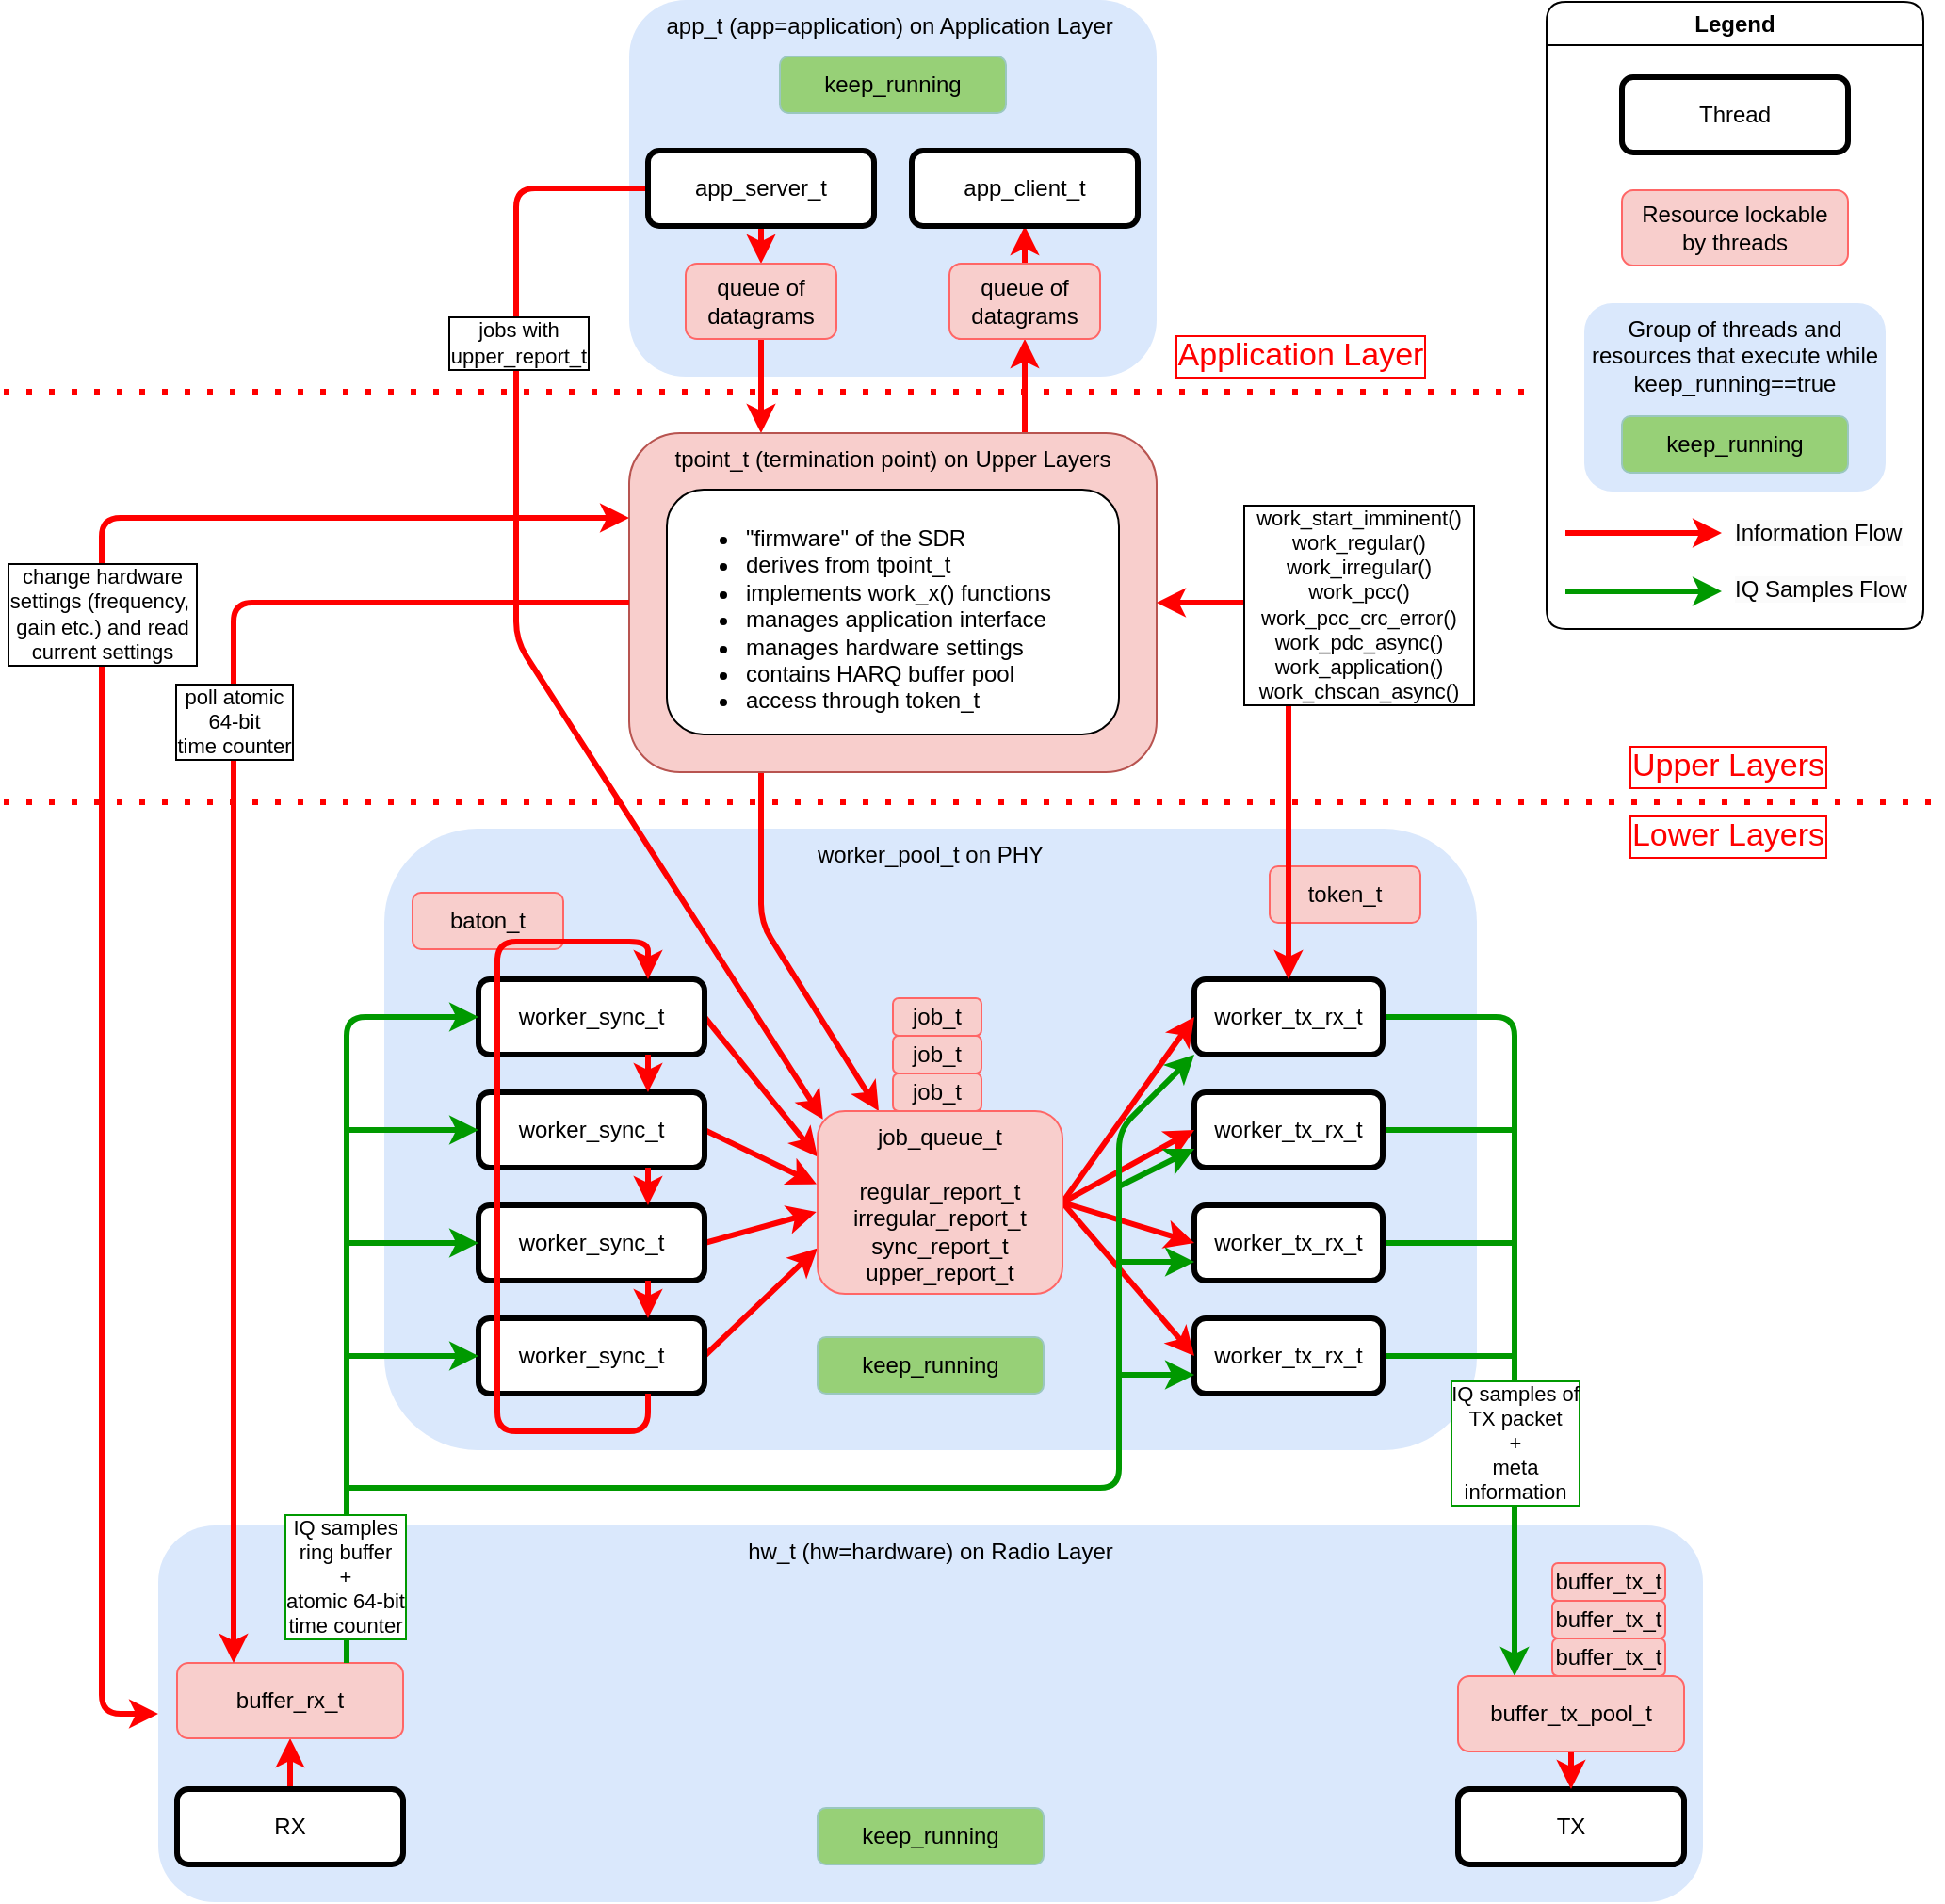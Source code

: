 <mxfile version="27.0.5">
  <diagram id="aQhpeuAyKN3efvRNQwSn" name="Draft 0">
    <mxGraphModel dx="1720" dy="1135" grid="0" gridSize="10" guides="0" tooltips="1" connect="1" arrows="1" fold="1" page="1" pageScale="1" pageWidth="1169" pageHeight="1654" math="0" shadow="0">
      <root>
        <mxCell id="0" />
        <mxCell id="1" parent="0" />
        <mxCell id="fcTpW-OK2idnTcLYPNtl-1" value="" style="endArrow=none;dashed=1;html=1;dashPattern=1 3;strokeWidth=3;rounded=0;strokeColor=light-dark(#ff0000, #ededed);" parent="1" edge="1">
          <mxGeometry width="50" height="50" relative="1" as="geometry">
            <mxPoint x="108" y="258" as="sourcePoint" />
            <mxPoint x="921" y="258" as="targetPoint" />
          </mxGeometry>
        </mxCell>
        <mxCell id="gou46OdMyQ_DH9dvmqBt-81" value="worker_pool_t on PHY" style="rounded=1;whiteSpace=wrap;html=1;fillColor=#dae8fc;strokeColor=none;verticalAlign=top;dashed=1;" parent="1" vertex="1">
          <mxGeometry x="310" y="490" width="580" height="330" as="geometry" />
        </mxCell>
        <mxCell id="vZWcNvBMRIUGTZHltfeC-5" value="" style="endArrow=classic;html=1;rounded=1;exitX=0.25;exitY=1;exitDx=0;exitDy=0;entryX=0.25;entryY=0;entryDx=0;entryDy=0;strokeColor=light-dark(#ff0000, #ededed);strokeWidth=3;" parent="1" source="tikB4HTSyY_nNc-XHg-T-57" target="tikB4HTSyY_nNc-XHg-T-13" edge="1">
          <mxGeometry width="50" height="50" relative="1" as="geometry">
            <mxPoint x="570" y="440" as="sourcePoint" />
            <mxPoint x="529" y="629" as="targetPoint" />
            <Array as="points">
              <mxPoint x="510" y="540" />
            </Array>
          </mxGeometry>
        </mxCell>
        <mxCell id="gou46OdMyQ_DH9dvmqBt-85" value="app_t (app=application) on Application Layer&amp;nbsp;" style="rounded=1;whiteSpace=wrap;html=1;fillColor=#dae8fc;strokeColor=none;verticalAlign=top;dashed=1;" parent="1" vertex="1">
          <mxGeometry x="440" y="50" width="280" height="200" as="geometry" />
        </mxCell>
        <mxCell id="A43RT7BLHncz933INCX8-49" value="" style="endArrow=classic;html=1;rounded=1;exitX=0;exitY=0.5;exitDx=0;exitDy=0;entryX=0.022;entryY=0.045;entryDx=0;entryDy=0;strokeColor=light-dark(#ff0000, #ededed);strokeWidth=3;entryPerimeter=0;" parent="1" source="gou46OdMyQ_DH9dvmqBt-38" target="tikB4HTSyY_nNc-XHg-T-13" edge="1">
          <mxGeometry width="50" height="50" relative="1" as="geometry">
            <mxPoint x="100" y="210" as="sourcePoint" />
            <mxPoint x="380" y="450" as="targetPoint" />
            <Array as="points">
              <mxPoint x="380" y="150" />
              <mxPoint x="380" y="390" />
            </Array>
          </mxGeometry>
        </mxCell>
        <mxCell id="A43RT7BLHncz933INCX8-51" value="jobs with&lt;br&gt;upper_report_t" style="edgeLabel;html=1;align=center;verticalAlign=middle;resizable=0;points=[];labelBorderColor=default;rounded=1;" parent="A43RT7BLHncz933INCX8-49" vertex="1" connectable="0">
          <mxGeometry x="-0.503" y="1" relative="1" as="geometry">
            <mxPoint as="offset" />
          </mxGeometry>
        </mxCell>
        <mxCell id="gou46OdMyQ_DH9dvmqBt-82" value="hw_t (hw=hardware) on Radio Layer" style="rounded=1;whiteSpace=wrap;html=1;fillColor=#dae8fc;strokeColor=none;verticalAlign=top;dashed=1;" parent="1" vertex="1">
          <mxGeometry x="190" y="860" width="820" height="200" as="geometry" />
        </mxCell>
        <mxCell id="tikB4HTSyY_nNc-XHg-T-27" value="" style="endArrow=classic;html=1;rounded=1;entryX=0.25;entryY=0;entryDx=0;entryDy=0;exitX=1;exitY=0.5;exitDx=0;exitDy=0;strokeColor=#009900;strokeWidth=3;" parent="1" source="tikB4HTSyY_nNc-XHg-T-18" target="tikB4HTSyY_nNc-XHg-T-26" edge="1">
          <mxGeometry width="50" height="50" relative="1" as="geometry">
            <mxPoint x="1000" y="870" as="sourcePoint" />
            <mxPoint x="1050" y="820" as="targetPoint" />
            <Array as="points">
              <mxPoint x="910" y="590" />
            </Array>
          </mxGeometry>
        </mxCell>
        <mxCell id="A43RT7BLHncz933INCX8-69" value="IQ samples of&lt;div&gt;TX packet&lt;br style=&quot;border-color: var(--border-color);&quot;&gt;+&lt;br style=&quot;border-color: var(--border-color);&quot;&gt;meta&lt;br&gt;information&lt;/div&gt;" style="edgeLabel;html=1;align=center;verticalAlign=middle;resizable=0;points=[];labelBorderColor=#009900;rounded=1;" parent="tikB4HTSyY_nNc-XHg-T-27" vertex="1" connectable="0">
          <mxGeometry x="0.496" y="-2" relative="1" as="geometry">
            <mxPoint x="2" y="-18" as="offset" />
          </mxGeometry>
        </mxCell>
        <mxCell id="gou46OdMyQ_DH9dvmqBt-74" value="baton_t" style="rounded=1;whiteSpace=wrap;html=1;fillColor=#f8cecc;strokeColor=#FF6666;strokeWidth=1;" parent="1" vertex="1">
          <mxGeometry x="325" y="524" width="80" height="30" as="geometry" />
        </mxCell>
        <mxCell id="tikB4HTSyY_nNc-XHg-T-16" value="" style="endArrow=classic;html=1;rounded=1;exitX=1;exitY=0.5;exitDx=0;exitDy=0;entryX=-0.005;entryY=0.552;entryDx=0;entryDy=0;entryPerimeter=0;strokeColor=#FF0000;strokeWidth=3;" parent="1" source="tikB4HTSyY_nNc-XHg-T-9" target="tikB4HTSyY_nNc-XHg-T-13" edge="1">
          <mxGeometry width="50" height="50" relative="1" as="geometry">
            <mxPoint x="540" y="610" as="sourcePoint" />
            <mxPoint x="539" y="684" as="targetPoint" />
          </mxGeometry>
        </mxCell>
        <mxCell id="tikB4HTSyY_nNc-XHg-T-15" value="" style="endArrow=classic;html=1;rounded=1;exitX=1;exitY=0.5;exitDx=0;exitDy=0;entryX=-0.004;entryY=0.4;entryDx=0;entryDy=0;entryPerimeter=0;strokeColor=#FF0000;strokeWidth=3;" parent="1" source="tikB4HTSyY_nNc-XHg-T-4" target="tikB4HTSyY_nNc-XHg-T-13" edge="1">
          <mxGeometry width="50" height="50" relative="1" as="geometry">
            <mxPoint x="530" y="600" as="sourcePoint" />
            <mxPoint x="628" y="713" as="targetPoint" />
          </mxGeometry>
        </mxCell>
        <mxCell id="tikB4HTSyY_nNc-XHg-T-17" value="" style="endArrow=classic;html=1;rounded=1;exitX=1;exitY=0.5;exitDx=0;exitDy=0;entryX=0;entryY=0.75;entryDx=0;entryDy=0;strokeColor=#FF0000;strokeWidth=3;" parent="1" source="tikB4HTSyY_nNc-XHg-T-10" target="tikB4HTSyY_nNc-XHg-T-13" edge="1">
          <mxGeometry width="50" height="50" relative="1" as="geometry">
            <mxPoint x="550" y="620" as="sourcePoint" />
            <mxPoint x="670" y="740" as="targetPoint" />
          </mxGeometry>
        </mxCell>
        <mxCell id="tikB4HTSyY_nNc-XHg-T-6" value="" style="endArrow=classic;html=1;rounded=1;entryX=0.5;entryY=1;entryDx=0;entryDy=0;exitX=0.5;exitY=0;exitDx=0;exitDy=0;strokeColor=light-dark(#ff0000, #ededed);strokeWidth=3;" parent="1" source="tikB4HTSyY_nNc-XHg-T-1" target="tikB4HTSyY_nNc-XHg-T-5" edge="1">
          <mxGeometry width="50" height="50" relative="1" as="geometry">
            <mxPoint x="320" y="890" as="sourcePoint" />
            <mxPoint x="370" y="840" as="targetPoint" />
          </mxGeometry>
        </mxCell>
        <mxCell id="tikB4HTSyY_nNc-XHg-T-14" value="" style="endArrow=classic;html=1;rounded=1;exitX=1;exitY=0.5;exitDx=0;exitDy=0;entryX=0;entryY=0.25;entryDx=0;entryDy=0;strokeColor=#FF0000;strokeWidth=3;" parent="1" source="tikB4HTSyY_nNc-XHg-T-3" target="tikB4HTSyY_nNc-XHg-T-13" edge="1">
          <mxGeometry width="50" height="50" relative="1" as="geometry">
            <mxPoint x="600" y="850" as="sourcePoint" />
            <mxPoint x="630" y="704" as="targetPoint" />
          </mxGeometry>
        </mxCell>
        <mxCell id="tikB4HTSyY_nNc-XHg-T-1" value="RX" style="rounded=1;whiteSpace=wrap;html=1;strokeWidth=3;" parent="1" vertex="1">
          <mxGeometry x="200" y="1000" width="120" height="40" as="geometry" />
        </mxCell>
        <mxCell id="tikB4HTSyY_nNc-XHg-T-3" value="worker_sync_t" style="rounded=1;whiteSpace=wrap;html=1;strokeWidth=3;" parent="1" vertex="1">
          <mxGeometry x="360" y="570" width="120" height="40" as="geometry" />
        </mxCell>
        <mxCell id="tikB4HTSyY_nNc-XHg-T-4" value="worker_sync_t" style="rounded=1;whiteSpace=wrap;html=1;strokeWidth=3;" parent="1" vertex="1">
          <mxGeometry x="360" y="630" width="120" height="40" as="geometry" />
        </mxCell>
        <mxCell id="tikB4HTSyY_nNc-XHg-T-5" value="buffer_rx_t" style="rounded=1;whiteSpace=wrap;html=1;fillColor=#f8cecc;strokeColor=#FF6666;strokeWidth=1;" parent="1" vertex="1">
          <mxGeometry x="200" y="933" width="120" height="40" as="geometry" />
        </mxCell>
        <mxCell id="tikB4HTSyY_nNc-XHg-T-7" value="" style="endArrow=classic;html=1;rounded=1;exitX=0.75;exitY=0;exitDx=0;exitDy=0;entryX=0;entryY=0.5;entryDx=0;entryDy=0;strokeColor=#009900;strokeWidth=3;" parent="1" source="tikB4HTSyY_nNc-XHg-T-5" target="tikB4HTSyY_nNc-XHg-T-3" edge="1">
          <mxGeometry width="50" height="50" relative="1" as="geometry">
            <mxPoint x="300" y="820" as="sourcePoint" />
            <mxPoint x="350" y="770" as="targetPoint" />
            <Array as="points">
              <mxPoint x="290" y="590" />
            </Array>
          </mxGeometry>
        </mxCell>
        <mxCell id="tikB4HTSyY_nNc-XHg-T-9" value="worker_sync_t" style="rounded=1;whiteSpace=wrap;html=1;strokeWidth=3;" parent="1" vertex="1">
          <mxGeometry x="360" y="690" width="120" height="40" as="geometry" />
        </mxCell>
        <mxCell id="tikB4HTSyY_nNc-XHg-T-10" value="worker_sync_t" style="rounded=1;whiteSpace=wrap;html=1;strokeWidth=3;" parent="1" vertex="1">
          <mxGeometry x="360" y="750" width="120" height="40" as="geometry" />
        </mxCell>
        <mxCell id="A43RT7BLHncz933INCX8-64" value="" style="endArrow=none;html=1;rounded=1;exitX=1;exitY=0.5;exitDx=0;exitDy=0;strokeColor=#009900;strokeWidth=3;" parent="1" source="tikB4HTSyY_nNc-XHg-T-19" edge="1">
          <mxGeometry width="50" height="50" relative="1" as="geometry">
            <mxPoint x="950" y="670" as="sourcePoint" />
            <mxPoint x="910" y="650" as="targetPoint" />
          </mxGeometry>
        </mxCell>
        <mxCell id="A43RT7BLHncz933INCX8-65" value="" style="endArrow=none;html=1;rounded=1;exitX=1;exitY=0.5;exitDx=0;exitDy=0;strokeColor=#009900;strokeWidth=3;" parent="1" source="tikB4HTSyY_nNc-XHg-T-20" edge="1">
          <mxGeometry width="50" height="50" relative="1" as="geometry">
            <mxPoint x="850" y="660" as="sourcePoint" />
            <mxPoint x="910" y="710" as="targetPoint" />
          </mxGeometry>
        </mxCell>
        <mxCell id="tikB4HTSyY_nNc-XHg-T-18" value="worker_tx_rx_t" style="rounded=1;whiteSpace=wrap;html=1;align=center;strokeWidth=3;" parent="1" vertex="1">
          <mxGeometry x="740" y="570" width="100" height="40" as="geometry" />
        </mxCell>
        <mxCell id="tikB4HTSyY_nNc-XHg-T-19" value="worker_tx_rx_t" style="rounded=1;whiteSpace=wrap;html=1;align=center;strokeWidth=3;" parent="1" vertex="1">
          <mxGeometry x="740" y="630" width="100" height="40" as="geometry" />
        </mxCell>
        <mxCell id="A43RT7BLHncz933INCX8-66" value="" style="endArrow=none;html=1;rounded=1;exitX=1;exitY=0.5;exitDx=0;exitDy=0;strokeColor=#009900;strokeWidth=3;" parent="1" source="tikB4HTSyY_nNc-XHg-T-21" edge="1">
          <mxGeometry width="50" height="50" relative="1" as="geometry">
            <mxPoint x="850" y="720" as="sourcePoint" />
            <mxPoint x="910" y="770" as="targetPoint" />
          </mxGeometry>
        </mxCell>
        <mxCell id="tikB4HTSyY_nNc-XHg-T-20" value="worker_tx_rx_t" style="rounded=1;whiteSpace=wrap;html=1;align=center;strokeWidth=3;" parent="1" vertex="1">
          <mxGeometry x="740" y="690" width="100" height="40" as="geometry" />
        </mxCell>
        <mxCell id="tikB4HTSyY_nNc-XHg-T-21" value="worker_tx_rx_t" style="rounded=1;whiteSpace=wrap;html=1;align=center;strokeWidth=3;" parent="1" vertex="1">
          <mxGeometry x="740" y="750" width="100" height="40" as="geometry" />
        </mxCell>
        <mxCell id="tikB4HTSyY_nNc-XHg-T-22" value="" style="endArrow=classic;html=1;rounded=1;entryX=0;entryY=0.5;entryDx=0;entryDy=0;exitX=1;exitY=0.5;exitDx=0;exitDy=0;strokeColor=#FF0000;strokeWidth=3;" parent="1" source="tikB4HTSyY_nNc-XHg-T-13" target="tikB4HTSyY_nNc-XHg-T-18" edge="1">
          <mxGeometry width="50" height="50" relative="1" as="geometry">
            <mxPoint x="780" y="800" as="sourcePoint" />
            <mxPoint x="830" y="750" as="targetPoint" />
          </mxGeometry>
        </mxCell>
        <mxCell id="tikB4HTSyY_nNc-XHg-T-23" value="" style="endArrow=classic;html=1;rounded=1;entryX=0;entryY=0.5;entryDx=0;entryDy=0;exitX=1;exitY=0.5;exitDx=0;exitDy=0;strokeColor=#FF0000;strokeWidth=3;" parent="1" source="tikB4HTSyY_nNc-XHg-T-13" target="tikB4HTSyY_nNc-XHg-T-19" edge="1">
          <mxGeometry width="50" height="50" relative="1" as="geometry">
            <mxPoint x="770" y="720" as="sourcePoint" />
            <mxPoint x="890" y="630" as="targetPoint" />
          </mxGeometry>
        </mxCell>
        <mxCell id="tikB4HTSyY_nNc-XHg-T-24" value="" style="endArrow=classic;html=1;rounded=1;entryX=0;entryY=0.5;entryDx=0;entryDy=0;exitX=1;exitY=0.5;exitDx=0;exitDy=0;strokeColor=#FF0000;strokeWidth=3;" parent="1" source="tikB4HTSyY_nNc-XHg-T-13" target="tikB4HTSyY_nNc-XHg-T-20" edge="1">
          <mxGeometry width="50" height="50" relative="1" as="geometry">
            <mxPoint x="790" y="730" as="sourcePoint" />
            <mxPoint x="890" y="690" as="targetPoint" />
          </mxGeometry>
        </mxCell>
        <mxCell id="tikB4HTSyY_nNc-XHg-T-25" value="" style="endArrow=classic;html=1;rounded=1;entryX=0;entryY=0.5;entryDx=0;entryDy=0;exitX=1;exitY=0.5;exitDx=0;exitDy=0;strokeColor=#FF0000;strokeWidth=3;" parent="1" source="tikB4HTSyY_nNc-XHg-T-13" target="tikB4HTSyY_nNc-XHg-T-21" edge="1">
          <mxGeometry width="50" height="50" relative="1" as="geometry">
            <mxPoint x="770" y="720" as="sourcePoint" />
            <mxPoint x="890" y="750" as="targetPoint" />
          </mxGeometry>
        </mxCell>
        <mxCell id="tikB4HTSyY_nNc-XHg-T-31" value="TX" style="rounded=1;whiteSpace=wrap;html=1;strokeWidth=3;" parent="1" vertex="1">
          <mxGeometry x="880" y="1000" width="120" height="40" as="geometry" />
        </mxCell>
        <mxCell id="tikB4HTSyY_nNc-XHg-T-32" value="" style="endArrow=classic;html=1;rounded=1;entryX=0.5;entryY=0;entryDx=0;entryDy=0;exitX=0.5;exitY=1;exitDx=0;exitDy=0;strokeColor=light-dark(#ff0000, #ededed);strokeWidth=3;" parent="1" source="tikB4HTSyY_nNc-XHg-T-26" target="tikB4HTSyY_nNc-XHg-T-31" edge="1">
          <mxGeometry width="50" height="50" relative="1" as="geometry">
            <mxPoint x="1300" y="970" as="sourcePoint" />
            <mxPoint x="1350" y="920" as="targetPoint" />
          </mxGeometry>
        </mxCell>
        <mxCell id="tikB4HTSyY_nNc-XHg-T-34" value="buffer_tx_t" style="rounded=1;whiteSpace=wrap;html=1;fillColor=#f8cecc;strokeColor=#FF6666;" parent="1" vertex="1">
          <mxGeometry x="930" y="920" width="60" height="20" as="geometry" />
        </mxCell>
        <mxCell id="tikB4HTSyY_nNc-XHg-T-35" value="buffer_tx_t" style="rounded=1;whiteSpace=wrap;html=1;fillColor=#f8cecc;strokeColor=#FF6666;" parent="1" vertex="1">
          <mxGeometry x="930" y="900" width="60" height="20" as="geometry" />
        </mxCell>
        <mxCell id="tikB4HTSyY_nNc-XHg-T-36" value="buffer_tx_t" style="rounded=1;whiteSpace=wrap;html=1;fillColor=#f8cecc;strokeColor=#FF6666;" parent="1" vertex="1">
          <mxGeometry x="930" y="880" width="60" height="20" as="geometry" />
        </mxCell>
        <mxCell id="gou46OdMyQ_DH9dvmqBt-92" style="edgeStyle=orthogonalEdgeStyle;rounded=1;orthogonalLoop=1;jettySize=auto;html=1;exitX=0.75;exitY=0;exitDx=0;exitDy=0;entryX=0.5;entryY=1;entryDx=0;entryDy=0;strokeColor=light-dark(#ff0000, #ededed);strokeWidth=3;" parent="1" source="tikB4HTSyY_nNc-XHg-T-57" target="A43RT7BLHncz933INCX8-7" edge="1">
          <mxGeometry relative="1" as="geometry">
            <mxPoint x="790" y="130" as="targetPoint" />
          </mxGeometry>
        </mxCell>
        <mxCell id="gou46OdMyQ_DH9dvmqBt-93" style="edgeStyle=orthogonalEdgeStyle;rounded=1;orthogonalLoop=1;jettySize=auto;html=1;entryX=0.25;entryY=0;entryDx=0;entryDy=0;exitX=0.5;exitY=1;exitDx=0;exitDy=0;strokeColor=light-dark(#ff0000, #ededed);strokeWidth=3;" parent="1" source="A43RT7BLHncz933INCX8-9" target="tikB4HTSyY_nNc-XHg-T-57" edge="1">
          <mxGeometry relative="1" as="geometry">
            <mxPoint x="584" y="142" as="sourcePoint" />
            <mxPoint x="500" y="190" as="targetPoint" />
          </mxGeometry>
        </mxCell>
        <mxCell id="tikB4HTSyY_nNc-XHg-T-57" value="tpoint_t (termination point) on Upper Layers" style="rounded=1;whiteSpace=wrap;html=1;verticalAlign=top;fillColor=#f8cecc;strokeColor=#b85450;" parent="1" vertex="1">
          <mxGeometry x="440" y="280" width="280" height="180" as="geometry" />
        </mxCell>
        <mxCell id="tikB4HTSyY_nNc-XHg-T-13" value="&lt;div style=&quot;&quot;&gt;&lt;span style=&quot;background-color: initial;&quot;&gt;&lt;font style=&quot;font-size: 12px;&quot;&gt;job_queue_t&lt;/font&gt;&lt;/span&gt;&lt;/div&gt;&lt;div style=&quot;&quot;&gt;&lt;span style=&quot;background-color: initial;&quot;&gt;&lt;font style=&quot;font-size: 12px;&quot;&gt;&lt;br&gt;&lt;/font&gt;&lt;/span&gt;&lt;/div&gt;&lt;font style=&quot;font-size: 12px;&quot;&gt;&lt;span style=&quot;background-color: initial;&quot;&gt;&lt;div style=&quot;&quot;&gt;&lt;div style=&quot;&quot;&gt;&lt;span style=&quot;background-color: initial;&quot;&gt;regular_report_t&lt;/span&gt;&lt;/div&gt;&lt;div style=&quot;&quot;&gt;&lt;span style=&quot;background-color: initial;&quot;&gt;irregular_report_t&lt;/span&gt;&lt;/div&gt;&lt;span style=&quot;background-color: initial;&quot;&gt;&lt;div style=&quot;&quot;&gt;&lt;span style=&quot;background-color: initial;&quot;&gt;sync_report_t&lt;/span&gt;&lt;/div&gt;&lt;/span&gt;&lt;span style=&quot;background-color: initial;&quot;&gt;&lt;div style=&quot;&quot;&gt;&lt;span style=&quot;background-color: initial;&quot;&gt;upper_report_t&lt;/span&gt;&lt;/div&gt;&lt;/span&gt;&lt;/div&gt;&lt;/span&gt;&lt;/font&gt;" style="rounded=1;whiteSpace=wrap;html=1;fillColor=#f8cecc;strokeColor=#FF6666;strokeWidth=1;verticalAlign=top;align=center;" parent="1" vertex="1">
          <mxGeometry x="540" y="640" width="130" height="97" as="geometry" />
        </mxCell>
        <mxCell id="tikB4HTSyY_nNc-XHg-T-26" value="buffer_tx_pool_t" style="rounded=1;whiteSpace=wrap;html=1;fillColor=#f8cecc;strokeColor=#FF6666;strokeWidth=1;" parent="1" vertex="1">
          <mxGeometry x="880" y="940" width="120" height="40" as="geometry" />
        </mxCell>
        <mxCell id="-ow6geyWKCNMp3y7V0k2-1" value="" style="endArrow=classic;html=1;rounded=1;exitX=0.75;exitY=1;exitDx=0;exitDy=0;entryX=0.75;entryY=0;entryDx=0;entryDy=0;strokeColor=#FF0000;strokeWidth=3;" parent="1" source="tikB4HTSyY_nNc-XHg-T-3" target="tikB4HTSyY_nNc-XHg-T-4" edge="1">
          <mxGeometry width="50" height="50" relative="1" as="geometry">
            <mxPoint x="620" y="840" as="sourcePoint" />
            <mxPoint x="670" y="790" as="targetPoint" />
          </mxGeometry>
        </mxCell>
        <mxCell id="-ow6geyWKCNMp3y7V0k2-2" value="" style="endArrow=classic;html=1;rounded=1;entryX=0.75;entryY=0;entryDx=0;entryDy=0;exitX=0.75;exitY=1;exitDx=0;exitDy=0;strokeColor=#FF0000;strokeWidth=3;" parent="1" source="tikB4HTSyY_nNc-XHg-T-4" target="tikB4HTSyY_nNc-XHg-T-9" edge="1">
          <mxGeometry width="50" height="50" relative="1" as="geometry">
            <mxPoint x="490" y="700" as="sourcePoint" />
            <mxPoint x="500" y="670" as="targetPoint" />
          </mxGeometry>
        </mxCell>
        <mxCell id="-ow6geyWKCNMp3y7V0k2-3" value="" style="endArrow=classic;html=1;rounded=1;entryX=0.75;entryY=0;entryDx=0;entryDy=0;exitX=0.75;exitY=1;exitDx=0;exitDy=0;strokeColor=#FF0000;strokeWidth=3;" parent="1" source="tikB4HTSyY_nNc-XHg-T-9" target="tikB4HTSyY_nNc-XHg-T-10" edge="1">
          <mxGeometry width="50" height="50" relative="1" as="geometry">
            <mxPoint x="500" y="710" as="sourcePoint" />
            <mxPoint x="500" y="730" as="targetPoint" />
          </mxGeometry>
        </mxCell>
        <mxCell id="gou46OdMyQ_DH9dvmqBt-47" style="edgeStyle=orthogonalEdgeStyle;rounded=1;orthogonalLoop=1;jettySize=auto;html=1;entryX=0.5;entryY=0;entryDx=0;entryDy=0;exitX=0.5;exitY=1;exitDx=0;exitDy=0;strokeColor=light-dark(#ff0000, #ededed);strokeWidth=3;" parent="1" source="gou46OdMyQ_DH9dvmqBt-38" target="A43RT7BLHncz933INCX8-9" edge="1">
          <mxGeometry relative="1" as="geometry">
            <mxPoint x="506" y="98" as="sourcePoint" />
            <mxPoint x="490" y="110" as="targetPoint" />
          </mxGeometry>
        </mxCell>
        <mxCell id="gou46OdMyQ_DH9dvmqBt-38" value="app_server_t" style="rounded=1;whiteSpace=wrap;html=1;strokeWidth=3;" parent="1" vertex="1">
          <mxGeometry x="450" y="130" width="120" height="40" as="geometry" />
        </mxCell>
        <mxCell id="gou46OdMyQ_DH9dvmqBt-98" style="edgeStyle=orthogonalEdgeStyle;rounded=1;orthogonalLoop=1;jettySize=auto;html=1;exitX=0.5;exitY=0;exitDx=0;exitDy=0;entryX=0.5;entryY=1;entryDx=0;entryDy=0;strokeColor=light-dark(#ff0000, #ededed);strokeWidth=3;" parent="1" source="A43RT7BLHncz933INCX8-7" target="gou46OdMyQ_DH9dvmqBt-48" edge="1">
          <mxGeometry relative="1" as="geometry">
            <mxPoint x="710" y="110" as="sourcePoint" />
            <mxPoint x="754" y="96" as="targetPoint" />
            <Array as="points" />
          </mxGeometry>
        </mxCell>
        <mxCell id="gou46OdMyQ_DH9dvmqBt-48" value="app_client_t" style="rounded=1;whiteSpace=wrap;html=1;fillColor=default;strokeColor=#000000;strokeWidth=3;" parent="1" vertex="1">
          <mxGeometry x="590" y="130" width="120" height="40" as="geometry" />
        </mxCell>
        <mxCell id="gou46OdMyQ_DH9dvmqBt-83" value="keep_running" style="rounded=1;whiteSpace=wrap;html=1;fillColor=#97D077;strokeColor=#9AC7BF;strokeWidth=1;" parent="1" vertex="1">
          <mxGeometry x="540" y="760" width="120" height="30" as="geometry" />
        </mxCell>
        <mxCell id="gou46OdMyQ_DH9dvmqBt-84" value="keep_running" style="rounded=1;whiteSpace=wrap;html=1;fillColor=#97D077;strokeColor=#9AC7BF;strokeWidth=1;" parent="1" vertex="1">
          <mxGeometry x="540" y="1010" width="120" height="30" as="geometry" />
        </mxCell>
        <mxCell id="gou46OdMyQ_DH9dvmqBt-86" value="keep_running" style="rounded=1;whiteSpace=wrap;html=1;fillColor=#97D077;strokeColor=#9AC7BF;strokeWidth=1;" parent="1" vertex="1">
          <mxGeometry x="520" y="80" width="120" height="30" as="geometry" />
        </mxCell>
        <mxCell id="Zb1t8yd09HufglZ-RBHO-13" value="token_t" style="rounded=1;whiteSpace=wrap;html=1;fillColor=#f8cecc;strokeColor=#FF6666;strokeWidth=1;" parent="1" vertex="1">
          <mxGeometry x="780" y="510" width="80" height="30" as="geometry" />
        </mxCell>
        <mxCell id="-ow6geyWKCNMp3y7V0k2-4" value="" style="endArrow=classic;html=1;rounded=1;exitX=0.75;exitY=1;exitDx=0;exitDy=0;entryX=0.75;entryY=0;entryDx=0;entryDy=0;strokeColor=#FF0000;strokeWidth=3;" parent="1" source="tikB4HTSyY_nNc-XHg-T-10" target="tikB4HTSyY_nNc-XHg-T-3" edge="1">
          <mxGeometry width="50" height="50" relative="1" as="geometry">
            <mxPoint x="460" y="790.0" as="sourcePoint" />
            <mxPoint x="460" y="570" as="targetPoint" />
            <Array as="points">
              <mxPoint x="450" y="810" />
              <mxPoint x="370" y="810" />
              <mxPoint x="370" y="680" />
              <mxPoint x="370" y="550" />
              <mxPoint x="450" y="550" />
            </Array>
          </mxGeometry>
        </mxCell>
        <mxCell id="A43RT7BLHncz933INCX8-5" value="" style="endArrow=classic;startArrow=classic;html=1;rounded=1;exitX=0.5;exitY=0;exitDx=0;exitDy=0;entryX=1;entryY=0.5;entryDx=0;entryDy=0;strokeColor=light-dark(#FF0000,#EDEDED);strokeWidth=3;" parent="1" source="tikB4HTSyY_nNc-XHg-T-18" target="tikB4HTSyY_nNc-XHg-T-57" edge="1">
          <mxGeometry width="50" height="50" relative="1" as="geometry">
            <mxPoint x="910" y="490" as="sourcePoint" />
            <mxPoint x="750" y="350" as="targetPoint" />
            <Array as="points">
              <mxPoint x="790" y="370" />
            </Array>
          </mxGeometry>
        </mxCell>
        <mxCell id="A43RT7BLHncz933INCX8-46" value="&amp;nbsp; work_start_imminent()&amp;nbsp;&amp;nbsp;&lt;br style=&quot;border-color: var(--border-color);&quot;&gt;work_regular()&lt;div&gt;work_irregular()&lt;br style=&quot;border-color: var(--border-color);&quot;&gt;work_pcc()&lt;div&gt;work_pcc_crc_error()&lt;br&gt;work_pdc_async()&lt;br style=&quot;border-color: var(--border-color);&quot;&gt;work_application()&lt;br style=&quot;border-color: var(--border-color);&quot;&gt;work_chscan_async()&lt;/div&gt;&lt;/div&gt;" style="edgeLabel;html=1;align=center;verticalAlign=middle;resizable=0;points=[];labelBorderColor=default;rounded=1;spacingTop=0;" parent="A43RT7BLHncz933INCX8-5" vertex="1" connectable="0">
          <mxGeometry x="0.208" relative="1" as="geometry">
            <mxPoint x="37" y="-36" as="offset" />
          </mxGeometry>
        </mxCell>
        <mxCell id="A43RT7BLHncz933INCX8-7" value="queue of datagrams" style="rounded=1;whiteSpace=wrap;html=1;fillColor=#f8cecc;strokeColor=#FF6666;strokeWidth=1;" parent="1" vertex="1">
          <mxGeometry x="610" y="190" width="80" height="40" as="geometry" />
        </mxCell>
        <mxCell id="A43RT7BLHncz933INCX8-9" value="queue of datagrams" style="rounded=1;whiteSpace=wrap;html=1;fillColor=#f8cecc;strokeColor=#FF6666;strokeWidth=1;" parent="1" vertex="1">
          <mxGeometry x="470" y="190" width="80" height="40" as="geometry" />
        </mxCell>
        <mxCell id="A43RT7BLHncz933INCX8-20" value="" style="endArrow=classic;html=1;rounded=1;entryX=0.25;entryY=0;entryDx=0;entryDy=0;exitX=0;exitY=0.5;exitDx=0;exitDy=0;strokeColor=light-dark(#ff0000, #ededed);strokeWidth=3;" parent="1" source="tikB4HTSyY_nNc-XHg-T-57" target="tikB4HTSyY_nNc-XHg-T-5" edge="1">
          <mxGeometry width="50" height="50" relative="1" as="geometry">
            <mxPoint x="440" y="365" as="sourcePoint" />
            <mxPoint x="220" y="460" as="targetPoint" />
            <Array as="points">
              <mxPoint x="230" y="370" />
            </Array>
          </mxGeometry>
        </mxCell>
        <mxCell id="A43RT7BLHncz933INCX8-21" value="poll atomic&lt;br&gt;64-bit&lt;br&gt;time counter" style="edgeLabel;html=1;align=center;verticalAlign=middle;resizable=0;points=[];labelBorderColor=default;rounded=1;" parent="A43RT7BLHncz933INCX8-20" vertex="1" connectable="0">
          <mxGeometry x="-0.054" y="1" relative="1" as="geometry">
            <mxPoint x="-1" y="-93" as="offset" />
          </mxGeometry>
        </mxCell>
        <mxCell id="A43RT7BLHncz933INCX8-24" value="" style="endArrow=classic;startArrow=classic;html=1;rounded=1;exitX=0;exitY=0.5;exitDx=0;exitDy=0;entryX=0;entryY=0.25;entryDx=0;entryDy=0;strokeColor=light-dark(#ff0000, #ededed);strokeWidth=3;" parent="1" source="gou46OdMyQ_DH9dvmqBt-82" target="tikB4HTSyY_nNc-XHg-T-57" edge="1">
          <mxGeometry width="50" height="50" relative="1" as="geometry">
            <mxPoint x="180" y="480" as="sourcePoint" />
            <mxPoint x="400" y="340" as="targetPoint" />
            <Array as="points">
              <mxPoint x="160" y="960" />
              <mxPoint x="160" y="325" />
            </Array>
          </mxGeometry>
        </mxCell>
        <mxCell id="A43RT7BLHncz933INCX8-25" value="change hardware&lt;br&gt;settings (frequency,&amp;nbsp;&lt;div&gt;gain etc.) and read&lt;/div&gt;&lt;div&gt;current settings&lt;/div&gt;" style="edgeLabel;html=1;align=center;verticalAlign=middle;resizable=0;points=[];labelBorderColor=default;rounded=1;" parent="A43RT7BLHncz933INCX8-24" vertex="1" connectable="0">
          <mxGeometry x="0.173" y="-1" relative="1" as="geometry">
            <mxPoint x="-1" y="-60" as="offset" />
          </mxGeometry>
        </mxCell>
        <mxCell id="A43RT7BLHncz933INCX8-42" value="Legend" style="swimlane;whiteSpace=wrap;html=1;rounded=1;strokeColor=default;swimlaneFillColor=light-dark(#ffffff, #212121);" parent="1" vertex="1">
          <mxGeometry x="927" y="51" width="200" height="333" as="geometry">
            <mxRectangle x="880" y="80" width="140" height="30" as="alternateBounds" />
          </mxGeometry>
        </mxCell>
        <mxCell id="A43RT7BLHncz933INCX8-35" value="Group of threads and resources that execute while keep_running==true" style="rounded=1;whiteSpace=wrap;html=1;fillColor=#dae8fc;strokeColor=none;verticalAlign=top;dashed=1;" parent="A43RT7BLHncz933INCX8-42" vertex="1">
          <mxGeometry x="20" y="160" width="160" height="100" as="geometry" />
        </mxCell>
        <mxCell id="A43RT7BLHncz933INCX8-36" value="keep_running" style="rounded=1;whiteSpace=wrap;html=1;fillColor=#97D077;strokeColor=#9AC7BF;strokeWidth=1;" parent="A43RT7BLHncz933INCX8-42" vertex="1">
          <mxGeometry x="40" y="220" width="120" height="30" as="geometry" />
        </mxCell>
        <mxCell id="A43RT7BLHncz933INCX8-34" value="Resource lockable&lt;br&gt;by threads" style="rounded=1;whiteSpace=wrap;html=1;fillColor=#f8cecc;strokeColor=#FF6666;strokeWidth=1;" parent="A43RT7BLHncz933INCX8-42" vertex="1">
          <mxGeometry x="40" y="100" width="120" height="40" as="geometry" />
        </mxCell>
        <mxCell id="A43RT7BLHncz933INCX8-33" value="Thread" style="rounded=1;whiteSpace=wrap;html=1;strokeWidth=3;" parent="A43RT7BLHncz933INCX8-42" vertex="1">
          <mxGeometry x="40" y="40" width="120" height="40" as="geometry" />
        </mxCell>
        <mxCell id="F44JMWNnyk-U6m3M4ErU-4" value="" style="endArrow=classic;html=1;rounded=0;exitX=0;exitY=1;exitDx=0;exitDy=0;strokeColor=light-dark(#ff0000, #ededed);strokeWidth=3;" parent="A43RT7BLHncz933INCX8-42" edge="1">
          <mxGeometry width="50" height="50" relative="1" as="geometry">
            <mxPoint x="10" y="282" as="sourcePoint" />
            <mxPoint x="93" y="282" as="targetPoint" />
          </mxGeometry>
        </mxCell>
        <mxCell id="F44JMWNnyk-U6m3M4ErU-7" value="&lt;span style=&quot;color: rgb(0, 0, 0); font-family: Helvetica; font-size: 12px; font-style: normal; font-variant-ligatures: normal; font-variant-caps: normal; font-weight: 400; letter-spacing: normal; orphans: 2; text-align: center; text-indent: 0px; text-transform: none; widows: 2; word-spacing: 0px; -webkit-text-stroke-width: 0px; white-space: normal; background-color: rgb(251, 251, 251); text-decoration-thickness: initial; text-decoration-style: initial; text-decoration-color: initial; float: none; display: inline !important;&quot;&gt;Information Flow&lt;/span&gt;" style="text;whiteSpace=wrap;html=1;" parent="A43RT7BLHncz933INCX8-42" vertex="1">
          <mxGeometry x="98" y="268" width="91" height="24" as="geometry" />
        </mxCell>
        <mxCell id="F44JMWNnyk-U6m3M4ErU-8" value="" style="endArrow=classic;html=1;rounded=0;exitX=0;exitY=1;exitDx=0;exitDy=0;strokeColor=light-dark(#009900,#EDEDED);strokeWidth=3;" parent="A43RT7BLHncz933INCX8-42" edge="1">
          <mxGeometry width="50" height="50" relative="1" as="geometry">
            <mxPoint x="10" y="313" as="sourcePoint" />
            <mxPoint x="93" y="313" as="targetPoint" />
          </mxGeometry>
        </mxCell>
        <mxCell id="F44JMWNnyk-U6m3M4ErU-9" value="&lt;span style=&quot;color: rgb(0, 0, 0); font-family: Helvetica; font-size: 12px; font-style: normal; font-variant-ligatures: normal; font-variant-caps: normal; font-weight: 400; letter-spacing: normal; orphans: 2; text-align: center; text-indent: 0px; text-transform: none; widows: 2; word-spacing: 0px; -webkit-text-stroke-width: 0px; white-space: normal; background-color: rgb(251, 251, 251); text-decoration-thickness: initial; text-decoration-style: initial; text-decoration-color: initial; float: none; display: inline !important;&quot;&gt;IQ Samples Flow&lt;/span&gt;" style="text;whiteSpace=wrap;html=1;" parent="A43RT7BLHncz933INCX8-42" vertex="1">
          <mxGeometry x="98" y="298" width="94" height="25" as="geometry" />
        </mxCell>
        <mxCell id="A43RT7BLHncz933INCX8-48" value="&lt;ul&gt;&lt;li&gt;&lt;span style=&quot;background-color: initial;&quot;&gt;&quot;firmware&quot; of the SDR&lt;/span&gt;&lt;/li&gt;&lt;li&gt;&lt;span style=&quot;background-color: initial;&quot;&gt;derives from tpoint_t&lt;/span&gt;&lt;/li&gt;&lt;li&gt;&lt;span style=&quot;background-color: initial;&quot;&gt;implements work_x() functions&lt;/span&gt;&lt;/li&gt;&lt;li&gt;manages application interface&lt;/li&gt;&lt;li&gt;&lt;span style=&quot;background-color: initial;&quot;&gt;manages hardware settings&lt;/span&gt;&lt;/li&gt;&lt;li&gt;&lt;span style=&quot;background-color: initial;&quot;&gt;contains HARQ buffer pool&lt;/span&gt;&lt;/li&gt;&lt;li&gt;&lt;span style=&quot;background-color: initial;&quot;&gt;access through token_t&lt;/span&gt;&lt;/li&gt;&lt;/ul&gt;" style="rounded=1;whiteSpace=wrap;html=1;fillColor=default;strokeColor=#000000;align=left;verticalAlign=top;" parent="1" vertex="1">
          <mxGeometry x="460" y="310" width="240" height="130" as="geometry" />
        </mxCell>
        <mxCell id="A43RT7BLHncz933INCX8-61" value="" style="endArrow=classic;html=1;rounded=1;entryX=0;entryY=0.5;entryDx=0;entryDy=0;strokeColor=#009900;strokeWidth=3;" parent="1" target="tikB4HTSyY_nNc-XHg-T-4" edge="1">
          <mxGeometry width="50" height="50" relative="1" as="geometry">
            <mxPoint x="290" y="650" as="sourcePoint" />
            <mxPoint x="320" y="660" as="targetPoint" />
          </mxGeometry>
        </mxCell>
        <mxCell id="A43RT7BLHncz933INCX8-62" value="" style="endArrow=classic;html=1;rounded=1;entryX=0;entryY=0.5;entryDx=0;entryDy=0;strokeColor=#009900;strokeWidth=3;" parent="1" target="tikB4HTSyY_nNc-XHg-T-9" edge="1">
          <mxGeometry width="50" height="50" relative="1" as="geometry">
            <mxPoint x="290" y="710" as="sourcePoint" />
            <mxPoint x="340" y="710" as="targetPoint" />
          </mxGeometry>
        </mxCell>
        <mxCell id="A43RT7BLHncz933INCX8-63" value="" style="endArrow=classic;html=1;rounded=1;entryX=0;entryY=0.5;entryDx=0;entryDy=0;strokeColor=#009900;strokeWidth=3;" parent="1" target="tikB4HTSyY_nNc-XHg-T-10" edge="1">
          <mxGeometry width="50" height="50" relative="1" as="geometry">
            <mxPoint x="290" y="770" as="sourcePoint" />
            <mxPoint x="300" y="780" as="targetPoint" />
          </mxGeometry>
        </mxCell>
        <mxCell id="A43RT7BLHncz933INCX8-67" value="" style="endArrow=classic;html=1;rounded=1;entryX=0;entryY=1;entryDx=0;entryDy=0;strokeColor=#009900;strokeWidth=3;" parent="1" target="tikB4HTSyY_nNc-XHg-T-18" edge="1">
          <mxGeometry width="50" height="50" relative="1" as="geometry">
            <mxPoint x="290" y="840" as="sourcePoint" />
            <mxPoint x="430" y="840" as="targetPoint" />
            <Array as="points">
              <mxPoint x="700" y="840" />
              <mxPoint x="700" y="650" />
            </Array>
          </mxGeometry>
        </mxCell>
        <mxCell id="A43RT7BLHncz933INCX8-68" value="IQ samples&lt;br&gt;ring buffer&lt;br&gt;+&lt;br&gt;atomic 64-bit&lt;br&gt;time counter" style="edgeLabel;html=1;align=center;verticalAlign=middle;resizable=0;points=[];labelBorderColor=#009900;rounded=1;" parent="A43RT7BLHncz933INCX8-67" vertex="1" connectable="0">
          <mxGeometry x="-0.803" y="-1" relative="1" as="geometry">
            <mxPoint x="-66" y="46" as="offset" />
          </mxGeometry>
        </mxCell>
        <mxCell id="A43RT7BLHncz933INCX8-72" value="" style="endArrow=classic;html=1;rounded=1;entryX=0;entryY=0.75;entryDx=0;entryDy=0;strokeColor=#009900;strokeWidth=3;" parent="1" target="tikB4HTSyY_nNc-XHg-T-19" edge="1">
          <mxGeometry width="50" height="50" relative="1" as="geometry">
            <mxPoint x="700" y="680" as="sourcePoint" />
            <mxPoint x="700" y="900" as="targetPoint" />
          </mxGeometry>
        </mxCell>
        <mxCell id="A43RT7BLHncz933INCX8-73" value="" style="endArrow=classic;html=1;rounded=1;entryX=0;entryY=0.75;entryDx=0;entryDy=0;strokeColor=#009900;strokeWidth=3;" parent="1" target="tikB4HTSyY_nNc-XHg-T-20" edge="1">
          <mxGeometry width="50" height="50" relative="1" as="geometry">
            <mxPoint x="700" y="720" as="sourcePoint" />
            <mxPoint x="750" y="680" as="targetPoint" />
          </mxGeometry>
        </mxCell>
        <mxCell id="A43RT7BLHncz933INCX8-74" value="" style="endArrow=classic;html=1;rounded=1;strokeColor=#009900;strokeWidth=3;" parent="1" edge="1">
          <mxGeometry width="50" height="50" relative="1" as="geometry">
            <mxPoint x="700" y="780" as="sourcePoint" />
            <mxPoint x="740" y="780" as="targetPoint" />
          </mxGeometry>
        </mxCell>
        <mxCell id="A43RT7BLHncz933INCX8-75" value="job_t" style="rounded=1;whiteSpace=wrap;html=1;fillColor=#f8cecc;strokeColor=#FF6666;strokeWidth=1;" parent="1" vertex="1">
          <mxGeometry x="580" y="620" width="47" height="20" as="geometry" />
        </mxCell>
        <mxCell id="A43RT7BLHncz933INCX8-76" value="job_t" style="rounded=1;whiteSpace=wrap;html=1;fillColor=#f8cecc;strokeColor=#FF6666;strokeWidth=1;" parent="1" vertex="1">
          <mxGeometry x="580" y="600" width="47" height="20" as="geometry" />
        </mxCell>
        <mxCell id="A43RT7BLHncz933INCX8-77" value="job_t" style="rounded=1;whiteSpace=wrap;html=1;fillColor=#f8cecc;strokeColor=#FF6666;strokeWidth=1;" parent="1" vertex="1">
          <mxGeometry x="580" y="580" width="47" height="20" as="geometry" />
        </mxCell>
        <mxCell id="0YA6_7jP9U1p6VMblWgz-1" value="" style="endArrow=none;dashed=1;html=1;dashPattern=1 3;strokeWidth=3;rounded=0;strokeColor=light-dark(#ff0000, #ededed);" parent="1" edge="1">
          <mxGeometry width="50" height="50" relative="1" as="geometry">
            <mxPoint x="108" y="476" as="sourcePoint" />
            <mxPoint x="1135" y="476" as="targetPoint" />
          </mxGeometry>
        </mxCell>
        <mxCell id="fcTpW-OK2idnTcLYPNtl-2" value="Upper Layers" style="edgeLabel;html=1;align=center;verticalAlign=middle;resizable=0;points=[];fontColor=light-dark(#ff0000, #ededed);fontSize=17;labelBorderColor=#FF0000;" parent="1" vertex="1" connectable="0">
          <mxGeometry x="1023" y="457.004" as="geometry" />
        </mxCell>
        <mxCell id="fcTpW-OK2idnTcLYPNtl-3" value="Lower Layers" style="edgeLabel;html=1;align=center;verticalAlign=middle;resizable=0;points=[];fontColor=light-dark(#ff0000, #ededed);fontSize=17;labelBorderColor=#FF0000;" parent="1" vertex="1" connectable="0">
          <mxGeometry x="1023" y="494.004" as="geometry" />
        </mxCell>
        <mxCell id="fcTpW-OK2idnTcLYPNtl-4" value="Application Layer" style="edgeLabel;html=1;align=center;verticalAlign=middle;resizable=0;points=[];fontColor=light-dark(#ff0000, #ededed);fontSize=17;labelBorderColor=#FF0000;" parent="1" vertex="1" connectable="0">
          <mxGeometry x="796" y="239.004" as="geometry" />
        </mxCell>
      </root>
    </mxGraphModel>
  </diagram>
</mxfile>
